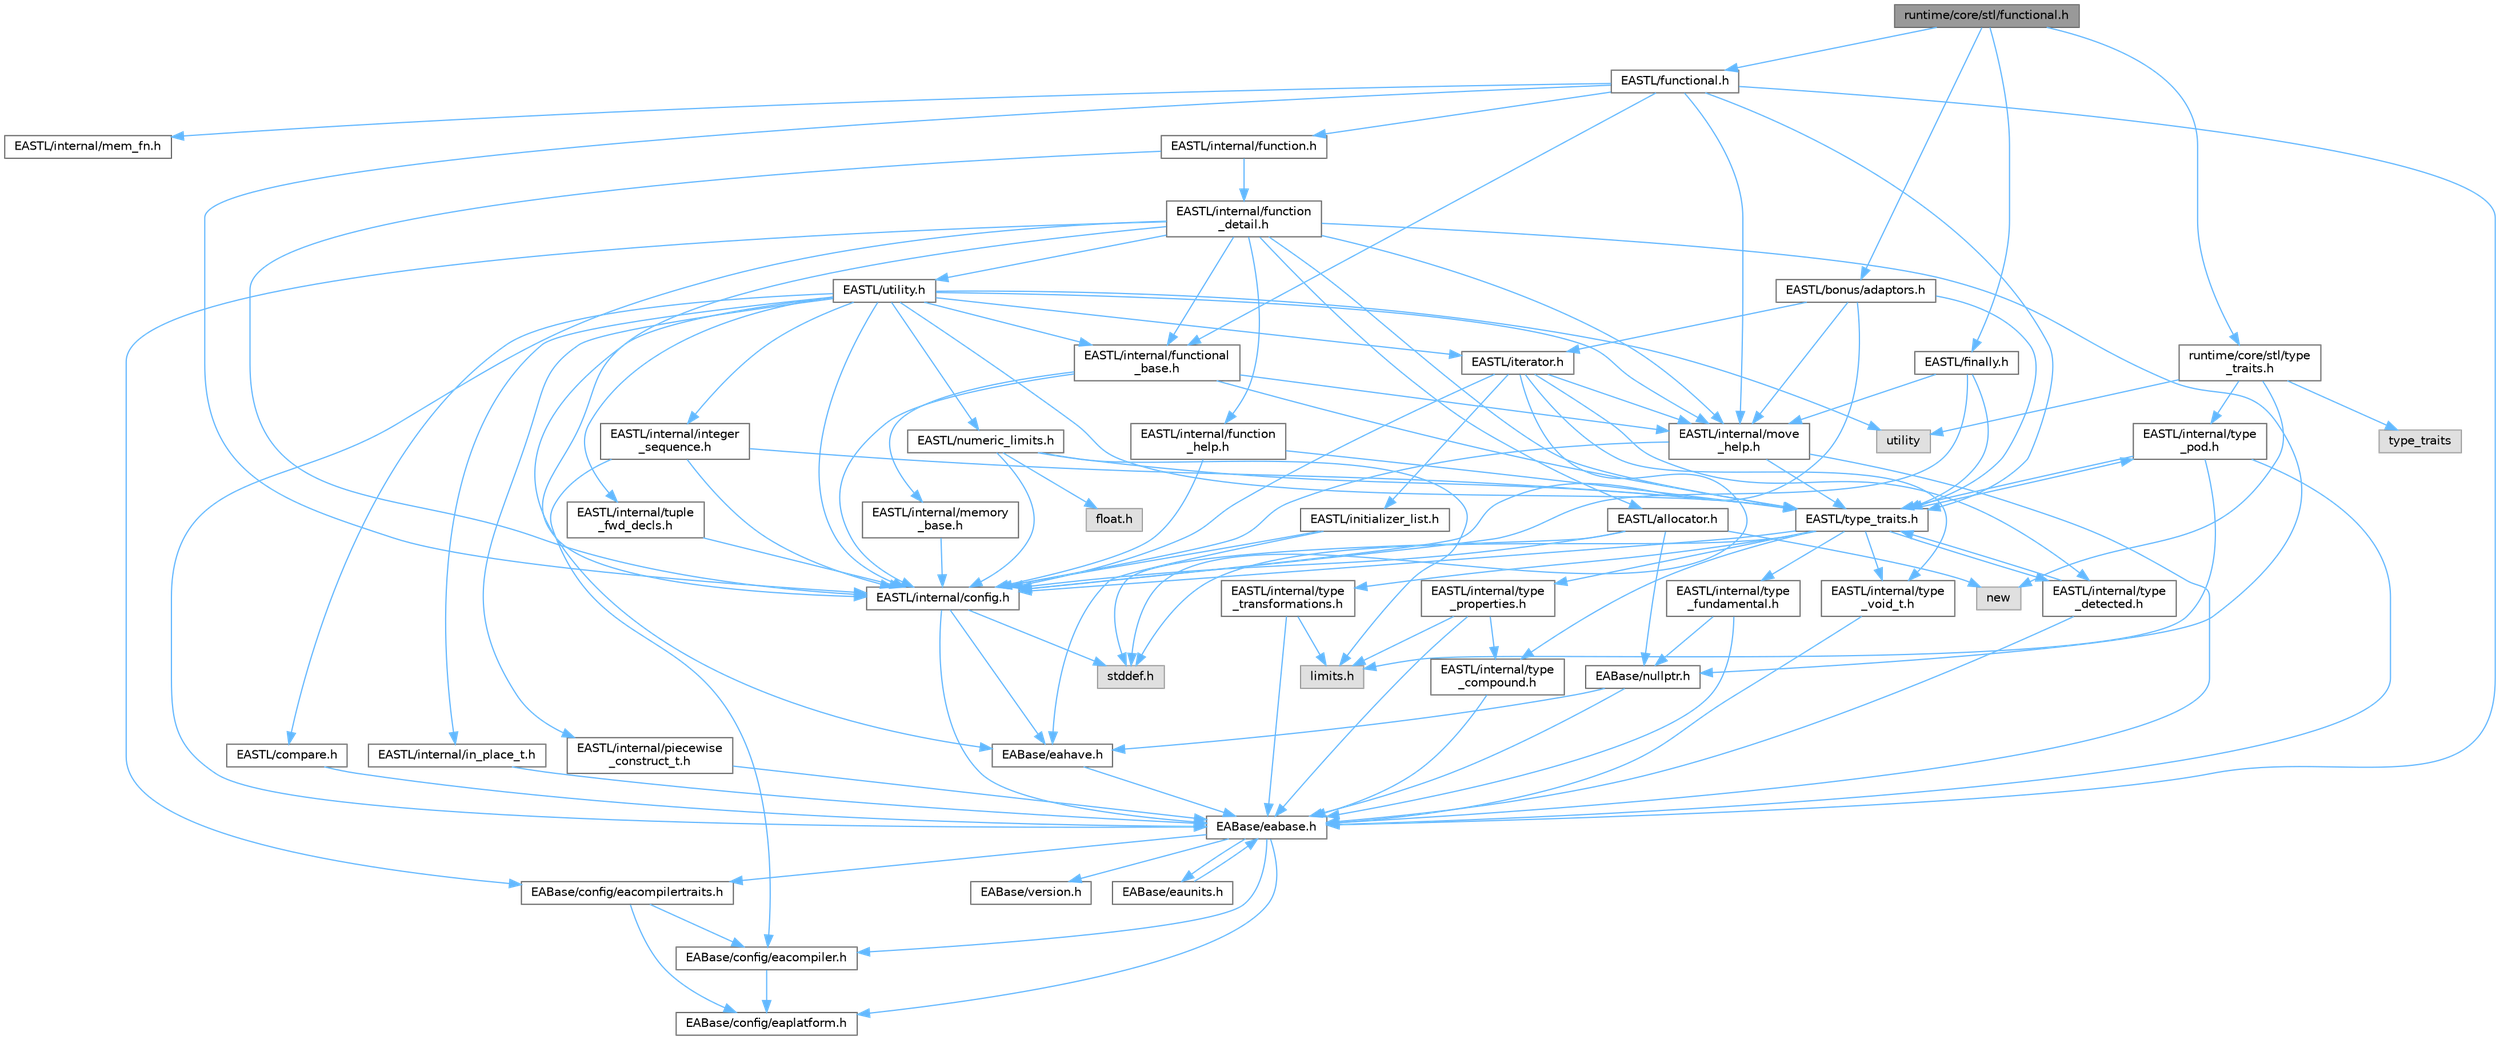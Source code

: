 digraph "runtime/core/stl/functional.h"
{
 // LATEX_PDF_SIZE
  bgcolor="transparent";
  edge [fontname=Helvetica,fontsize=10,labelfontname=Helvetica,labelfontsize=10];
  node [fontname=Helvetica,fontsize=10,shape=box,height=0.2,width=0.4];
  Node1 [id="Node000001",label="runtime/core/stl/functional.h",height=0.2,width=0.4,color="gray40", fillcolor="grey60", style="filled", fontcolor="black",tooltip=" "];
  Node1 -> Node2 [id="edge119_Node000001_Node000002",color="steelblue1",style="solid",tooltip=" "];
  Node2 [id="Node000002",label="runtime/core/stl/type\l_traits.h",height=0.2,width=0.4,color="grey40", fillcolor="white", style="filled",URL="$core_2stl_2type__traits_8h.html",tooltip=" "];
  Node2 -> Node3 [id="edge120_Node000002_Node000003",color="steelblue1",style="solid",tooltip=" "];
  Node3 [id="Node000003",label="new",height=0.2,width=0.4,color="grey60", fillcolor="#E0E0E0", style="filled",tooltip=" "];
  Node2 -> Node4 [id="edge121_Node000002_Node000004",color="steelblue1",style="solid",tooltip=" "];
  Node4 [id="Node000004",label="utility",height=0.2,width=0.4,color="grey60", fillcolor="#E0E0E0", style="filled",tooltip=" "];
  Node2 -> Node5 [id="edge122_Node000002_Node000005",color="steelblue1",style="solid",tooltip=" "];
  Node5 [id="Node000005",label="type_traits",height=0.2,width=0.4,color="grey60", fillcolor="#E0E0E0", style="filled",tooltip=" "];
  Node2 -> Node6 [id="edge123_Node000002_Node000006",color="steelblue1",style="solid",tooltip=" "];
  Node6 [id="Node000006",label="EASTL/internal/type\l_pod.h",height=0.2,width=0.4,color="grey40", fillcolor="white", style="filled",URL="$type__pod_8h.html",tooltip=" "];
  Node6 -> Node7 [id="edge124_Node000006_Node000007",color="steelblue1",style="solid",tooltip=" "];
  Node7 [id="Node000007",label="EABase/eabase.h",height=0.2,width=0.4,color="grey40", fillcolor="white", style="filled",URL="$eabase_8h.html",tooltip=" "];
  Node7 -> Node8 [id="edge125_Node000007_Node000008",color="steelblue1",style="solid",tooltip=" "];
  Node8 [id="Node000008",label="EABase/config/eacompiler.h",height=0.2,width=0.4,color="grey40", fillcolor="white", style="filled",URL="$eacompiler_8h.html",tooltip=" "];
  Node8 -> Node9 [id="edge126_Node000008_Node000009",color="steelblue1",style="solid",tooltip=" "];
  Node9 [id="Node000009",label="EABase/config/eaplatform.h",height=0.2,width=0.4,color="grey40", fillcolor="white", style="filled",URL="$eaplatform_8h.html",tooltip=" "];
  Node7 -> Node10 [id="edge127_Node000007_Node000010",color="steelblue1",style="solid",tooltip=" "];
  Node10 [id="Node000010",label="EABase/config/eacompilertraits.h",height=0.2,width=0.4,color="grey40", fillcolor="white", style="filled",URL="$eacompilertraits_8h.html",tooltip=" "];
  Node10 -> Node9 [id="edge128_Node000010_Node000009",color="steelblue1",style="solid",tooltip=" "];
  Node10 -> Node8 [id="edge129_Node000010_Node000008",color="steelblue1",style="solid",tooltip=" "];
  Node7 -> Node9 [id="edge130_Node000007_Node000009",color="steelblue1",style="solid",tooltip=" "];
  Node7 -> Node11 [id="edge131_Node000007_Node000011",color="steelblue1",style="solid",tooltip=" "];
  Node11 [id="Node000011",label="EABase/version.h",height=0.2,width=0.4,color="grey40", fillcolor="white", style="filled",URL="$_e_a_s_t_l_2packages_2_e_a_base_2include_2_common_2_e_a_base_2version_8h.html",tooltip=" "];
  Node7 -> Node12 [id="edge132_Node000007_Node000012",color="steelblue1",style="solid",tooltip=" "];
  Node12 [id="Node000012",label="EABase/eaunits.h",height=0.2,width=0.4,color="grey40", fillcolor="white", style="filled",URL="$eaunits_8h.html",tooltip=" "];
  Node12 -> Node7 [id="edge133_Node000012_Node000007",color="steelblue1",style="solid",tooltip=" "];
  Node6 -> Node13 [id="edge134_Node000006_Node000013",color="steelblue1",style="solid",tooltip=" "];
  Node13 [id="Node000013",label="limits.h",height=0.2,width=0.4,color="grey60", fillcolor="#E0E0E0", style="filled",tooltip=" "];
  Node6 -> Node14 [id="edge135_Node000006_Node000014",color="steelblue1",style="solid",tooltip=" "];
  Node14 [id="Node000014",label="EASTL/type_traits.h",height=0.2,width=0.4,color="grey40", fillcolor="white", style="filled",URL="$_e_a_s_t_l_2include_2_e_a_s_t_l_2type__traits_8h.html",tooltip=" "];
  Node14 -> Node15 [id="edge136_Node000014_Node000015",color="steelblue1",style="solid",tooltip=" "];
  Node15 [id="Node000015",label="EASTL/internal/config.h",height=0.2,width=0.4,color="grey40", fillcolor="white", style="filled",URL="$config_8h.html",tooltip=" "];
  Node15 -> Node7 [id="edge137_Node000015_Node000007",color="steelblue1",style="solid",tooltip=" "];
  Node15 -> Node16 [id="edge138_Node000015_Node000016",color="steelblue1",style="solid",tooltip=" "];
  Node16 [id="Node000016",label="EABase/eahave.h",height=0.2,width=0.4,color="grey40", fillcolor="white", style="filled",URL="$eahave_8h.html",tooltip=" "];
  Node16 -> Node7 [id="edge139_Node000016_Node000007",color="steelblue1",style="solid",tooltip=" "];
  Node15 -> Node17 [id="edge140_Node000015_Node000017",color="steelblue1",style="solid",tooltip=" "];
  Node17 [id="Node000017",label="stddef.h",height=0.2,width=0.4,color="grey60", fillcolor="#E0E0E0", style="filled",tooltip=" "];
  Node14 -> Node17 [id="edge141_Node000014_Node000017",color="steelblue1",style="solid",tooltip=" "];
  Node14 -> Node18 [id="edge142_Node000014_Node000018",color="steelblue1",style="solid",tooltip=" "];
  Node18 [id="Node000018",label="EASTL/internal/type\l_fundamental.h",height=0.2,width=0.4,color="grey40", fillcolor="white", style="filled",URL="$type__fundamental_8h.html",tooltip=" "];
  Node18 -> Node7 [id="edge143_Node000018_Node000007",color="steelblue1",style="solid",tooltip=" "];
  Node18 -> Node19 [id="edge144_Node000018_Node000019",color="steelblue1",style="solid",tooltip=" "];
  Node19 [id="Node000019",label="EABase/nullptr.h",height=0.2,width=0.4,color="grey40", fillcolor="white", style="filled",URL="$nullptr_8h.html",tooltip=" "];
  Node19 -> Node7 [id="edge145_Node000019_Node000007",color="steelblue1",style="solid",tooltip=" "];
  Node19 -> Node16 [id="edge146_Node000019_Node000016",color="steelblue1",style="solid",tooltip=" "];
  Node14 -> Node20 [id="edge147_Node000014_Node000020",color="steelblue1",style="solid",tooltip=" "];
  Node20 [id="Node000020",label="EASTL/internal/type\l_transformations.h",height=0.2,width=0.4,color="grey40", fillcolor="white", style="filled",URL="$type__transformations_8h.html",tooltip=" "];
  Node20 -> Node7 [id="edge148_Node000020_Node000007",color="steelblue1",style="solid",tooltip=" "];
  Node20 -> Node13 [id="edge149_Node000020_Node000013",color="steelblue1",style="solid",tooltip=" "];
  Node14 -> Node21 [id="edge150_Node000014_Node000021",color="steelblue1",style="solid",tooltip=" "];
  Node21 [id="Node000021",label="EASTL/internal/type\l_void_t.h",height=0.2,width=0.4,color="grey40", fillcolor="white", style="filled",URL="$type__void__t_8h.html",tooltip=" "];
  Node21 -> Node7 [id="edge151_Node000021_Node000007",color="steelblue1",style="solid",tooltip=" "];
  Node14 -> Node22 [id="edge152_Node000014_Node000022",color="steelblue1",style="solid",tooltip=" "];
  Node22 [id="Node000022",label="EASTL/internal/type\l_properties.h",height=0.2,width=0.4,color="grey40", fillcolor="white", style="filled",URL="$type__properties_8h.html",tooltip=" "];
  Node22 -> Node7 [id="edge153_Node000022_Node000007",color="steelblue1",style="solid",tooltip=" "];
  Node22 -> Node13 [id="edge154_Node000022_Node000013",color="steelblue1",style="solid",tooltip=" "];
  Node22 -> Node23 [id="edge155_Node000022_Node000023",color="steelblue1",style="solid",tooltip=" "];
  Node23 [id="Node000023",label="EASTL/internal/type\l_compound.h",height=0.2,width=0.4,color="grey40", fillcolor="white", style="filled",URL="$type__compound_8h.html",tooltip=" "];
  Node23 -> Node7 [id="edge156_Node000023_Node000007",color="steelblue1",style="solid",tooltip=" "];
  Node14 -> Node23 [id="edge157_Node000014_Node000023",color="steelblue1",style="solid",tooltip=" "];
  Node14 -> Node6 [id="edge158_Node000014_Node000006",color="steelblue1",style="solid",tooltip=" "];
  Node14 -> Node24 [id="edge159_Node000014_Node000024",color="steelblue1",style="solid",tooltip=" "];
  Node24 [id="Node000024",label="EASTL/internal/type\l_detected.h",height=0.2,width=0.4,color="grey40", fillcolor="white", style="filled",URL="$type__detected_8h.html",tooltip=" "];
  Node24 -> Node7 [id="edge160_Node000024_Node000007",color="steelblue1",style="solid",tooltip=" "];
  Node24 -> Node14 [id="edge161_Node000024_Node000014",color="steelblue1",style="solid",tooltip=" "];
  Node1 -> Node25 [id="edge162_Node000001_Node000025",color="steelblue1",style="solid",tooltip=" "];
  Node25 [id="Node000025",label="EASTL/finally.h",height=0.2,width=0.4,color="grey40", fillcolor="white", style="filled",URL="$finally_8h.html",tooltip=" "];
  Node25 -> Node15 [id="edge163_Node000025_Node000015",color="steelblue1",style="solid",tooltip=" "];
  Node25 -> Node26 [id="edge164_Node000025_Node000026",color="steelblue1",style="solid",tooltip=" "];
  Node26 [id="Node000026",label="EASTL/internal/move\l_help.h",height=0.2,width=0.4,color="grey40", fillcolor="white", style="filled",URL="$move__help_8h.html",tooltip=" "];
  Node26 -> Node7 [id="edge165_Node000026_Node000007",color="steelblue1",style="solid",tooltip=" "];
  Node26 -> Node15 [id="edge166_Node000026_Node000015",color="steelblue1",style="solid",tooltip=" "];
  Node26 -> Node14 [id="edge167_Node000026_Node000014",color="steelblue1",style="solid",tooltip=" "];
  Node25 -> Node14 [id="edge168_Node000025_Node000014",color="steelblue1",style="solid",tooltip=" "];
  Node1 -> Node27 [id="edge169_Node000001_Node000027",color="steelblue1",style="solid",tooltip=" "];
  Node27 [id="Node000027",label="EASTL/functional.h",height=0.2,width=0.4,color="grey40", fillcolor="white", style="filled",URL="$_e_a_s_t_l_2include_2_e_a_s_t_l_2functional_8h.html",tooltip=" "];
  Node27 -> Node7 [id="edge170_Node000027_Node000007",color="steelblue1",style="solid",tooltip=" "];
  Node27 -> Node15 [id="edge171_Node000027_Node000015",color="steelblue1",style="solid",tooltip=" "];
  Node27 -> Node26 [id="edge172_Node000027_Node000026",color="steelblue1",style="solid",tooltip=" "];
  Node27 -> Node14 [id="edge173_Node000027_Node000014",color="steelblue1",style="solid",tooltip=" "];
  Node27 -> Node28 [id="edge174_Node000027_Node000028",color="steelblue1",style="solid",tooltip=" "];
  Node28 [id="Node000028",label="EASTL/internal/functional\l_base.h",height=0.2,width=0.4,color="grey40", fillcolor="white", style="filled",URL="$functional__base_8h.html",tooltip=" "];
  Node28 -> Node15 [id="edge175_Node000028_Node000015",color="steelblue1",style="solid",tooltip=" "];
  Node28 -> Node29 [id="edge176_Node000028_Node000029",color="steelblue1",style="solid",tooltip=" "];
  Node29 [id="Node000029",label="EASTL/internal/memory\l_base.h",height=0.2,width=0.4,color="grey40", fillcolor="white", style="filled",URL="$memory__base_8h.html",tooltip=" "];
  Node29 -> Node15 [id="edge177_Node000029_Node000015",color="steelblue1",style="solid",tooltip=" "];
  Node28 -> Node26 [id="edge178_Node000028_Node000026",color="steelblue1",style="solid",tooltip=" "];
  Node28 -> Node14 [id="edge179_Node000028_Node000014",color="steelblue1",style="solid",tooltip=" "];
  Node27 -> Node30 [id="edge180_Node000027_Node000030",color="steelblue1",style="solid",tooltip=" "];
  Node30 [id="Node000030",label="EASTL/internal/mem_fn.h",height=0.2,width=0.4,color="grey40", fillcolor="white", style="filled",URL="$mem__fn_8h.html",tooltip=" "];
  Node27 -> Node31 [id="edge181_Node000027_Node000031",color="steelblue1",style="solid",tooltip=" "];
  Node31 [id="Node000031",label="EASTL/internal/function.h",height=0.2,width=0.4,color="grey40", fillcolor="white", style="filled",URL="$_e_a_s_t_l_2include_2_e_a_s_t_l_2internal_2function_8h.html",tooltip=" "];
  Node31 -> Node15 [id="edge182_Node000031_Node000015",color="steelblue1",style="solid",tooltip=" "];
  Node31 -> Node32 [id="edge183_Node000031_Node000032",color="steelblue1",style="solid",tooltip=" "];
  Node32 [id="Node000032",label="EASTL/internal/function\l_detail.h",height=0.2,width=0.4,color="grey40", fillcolor="white", style="filled",URL="$function__detail_8h.html",tooltip=" "];
  Node32 -> Node10 [id="edge184_Node000032_Node000010",color="steelblue1",style="solid",tooltip=" "];
  Node32 -> Node7 [id="edge185_Node000032_Node000007",color="steelblue1",style="solid",tooltip=" "];
  Node32 -> Node19 [id="edge186_Node000032_Node000019",color="steelblue1",style="solid",tooltip=" "];
  Node32 -> Node33 [id="edge187_Node000032_Node000033",color="steelblue1",style="solid",tooltip=" "];
  Node33 [id="Node000033",label="EASTL/allocator.h",height=0.2,width=0.4,color="grey40", fillcolor="white", style="filled",URL="$allocator_8h.html",tooltip=" "];
  Node33 -> Node15 [id="edge188_Node000033_Node000015",color="steelblue1",style="solid",tooltip=" "];
  Node33 -> Node19 [id="edge189_Node000033_Node000019",color="steelblue1",style="solid",tooltip=" "];
  Node33 -> Node17 [id="edge190_Node000033_Node000017",color="steelblue1",style="solid",tooltip=" "];
  Node33 -> Node3 [id="edge191_Node000033_Node000003",color="steelblue1",style="solid",tooltip=" "];
  Node32 -> Node15 [id="edge192_Node000032_Node000015",color="steelblue1",style="solid",tooltip=" "];
  Node32 -> Node34 [id="edge193_Node000032_Node000034",color="steelblue1",style="solid",tooltip=" "];
  Node34 [id="Node000034",label="EASTL/internal/function\l_help.h",height=0.2,width=0.4,color="grey40", fillcolor="white", style="filled",URL="$function__help_8h.html",tooltip=" "];
  Node34 -> Node15 [id="edge194_Node000034_Node000015",color="steelblue1",style="solid",tooltip=" "];
  Node34 -> Node14 [id="edge195_Node000034_Node000014",color="steelblue1",style="solid",tooltip=" "];
  Node32 -> Node28 [id="edge196_Node000032_Node000028",color="steelblue1",style="solid",tooltip=" "];
  Node32 -> Node26 [id="edge197_Node000032_Node000026",color="steelblue1",style="solid",tooltip=" "];
  Node32 -> Node14 [id="edge198_Node000032_Node000014",color="steelblue1",style="solid",tooltip=" "];
  Node32 -> Node35 [id="edge199_Node000032_Node000035",color="steelblue1",style="solid",tooltip=" "];
  Node35 [id="Node000035",label="EASTL/utility.h",height=0.2,width=0.4,color="grey40", fillcolor="white", style="filled",URL="$_e_a_s_t_l_2include_2_e_a_s_t_l_2utility_8h.html",tooltip=" "];
  Node35 -> Node15 [id="edge200_Node000035_Node000015",color="steelblue1",style="solid",tooltip=" "];
  Node35 -> Node14 [id="edge201_Node000035_Node000014",color="steelblue1",style="solid",tooltip=" "];
  Node35 -> Node36 [id="edge202_Node000035_Node000036",color="steelblue1",style="solid",tooltip=" "];
  Node36 [id="Node000036",label="EASTL/iterator.h",height=0.2,width=0.4,color="grey40", fillcolor="white", style="filled",URL="$_e_a_s_t_l_2include_2_e_a_s_t_l_2iterator_8h.html",tooltip=" "];
  Node36 -> Node15 [id="edge203_Node000036_Node000015",color="steelblue1",style="solid",tooltip=" "];
  Node36 -> Node26 [id="edge204_Node000036_Node000026",color="steelblue1",style="solid",tooltip=" "];
  Node36 -> Node24 [id="edge205_Node000036_Node000024",color="steelblue1",style="solid",tooltip=" "];
  Node36 -> Node21 [id="edge206_Node000036_Node000021",color="steelblue1",style="solid",tooltip=" "];
  Node36 -> Node37 [id="edge207_Node000036_Node000037",color="steelblue1",style="solid",tooltip=" "];
  Node37 [id="Node000037",label="EASTL/initializer_list.h",height=0.2,width=0.4,color="grey40", fillcolor="white", style="filled",URL="$initializer__list_8h.html",tooltip=" "];
  Node37 -> Node15 [id="edge208_Node000037_Node000015",color="steelblue1",style="solid",tooltip=" "];
  Node37 -> Node16 [id="edge209_Node000037_Node000016",color="steelblue1",style="solid",tooltip=" "];
  Node36 -> Node17 [id="edge210_Node000036_Node000017",color="steelblue1",style="solid",tooltip=" "];
  Node35 -> Node38 [id="edge211_Node000035_Node000038",color="steelblue1",style="solid",tooltip=" "];
  Node38 [id="Node000038",label="EASTL/numeric_limits.h",height=0.2,width=0.4,color="grey40", fillcolor="white", style="filled",URL="$numeric__limits_8h.html",tooltip=" "];
  Node38 -> Node15 [id="edge212_Node000038_Node000015",color="steelblue1",style="solid",tooltip=" "];
  Node38 -> Node14 [id="edge213_Node000038_Node000014",color="steelblue1",style="solid",tooltip=" "];
  Node38 -> Node13 [id="edge214_Node000038_Node000013",color="steelblue1",style="solid",tooltip=" "];
  Node38 -> Node39 [id="edge215_Node000038_Node000039",color="steelblue1",style="solid",tooltip=" "];
  Node39 [id="Node000039",label="float.h",height=0.2,width=0.4,color="grey60", fillcolor="#E0E0E0", style="filled",tooltip=" "];
  Node35 -> Node40 [id="edge216_Node000035_Node000040",color="steelblue1",style="solid",tooltip=" "];
  Node40 [id="Node000040",label="EASTL/compare.h",height=0.2,width=0.4,color="grey40", fillcolor="white", style="filled",URL="$compare_8h.html",tooltip=" "];
  Node40 -> Node7 [id="edge217_Node000040_Node000007",color="steelblue1",style="solid",tooltip=" "];
  Node35 -> Node28 [id="edge218_Node000035_Node000028",color="steelblue1",style="solid",tooltip=" "];
  Node35 -> Node26 [id="edge219_Node000035_Node000026",color="steelblue1",style="solid",tooltip=" "];
  Node35 -> Node16 [id="edge220_Node000035_Node000016",color="steelblue1",style="solid",tooltip=" "];
  Node35 -> Node41 [id="edge221_Node000035_Node000041",color="steelblue1",style="solid",tooltip=" "];
  Node41 [id="Node000041",label="EASTL/internal/integer\l_sequence.h",height=0.2,width=0.4,color="grey40", fillcolor="white", style="filled",URL="$integer__sequence_8h.html",tooltip=" "];
  Node41 -> Node8 [id="edge222_Node000041_Node000008",color="steelblue1",style="solid",tooltip=" "];
  Node41 -> Node15 [id="edge223_Node000041_Node000015",color="steelblue1",style="solid",tooltip=" "];
  Node41 -> Node14 [id="edge224_Node000041_Node000014",color="steelblue1",style="solid",tooltip=" "];
  Node35 -> Node42 [id="edge225_Node000035_Node000042",color="steelblue1",style="solid",tooltip=" "];
  Node42 [id="Node000042",label="EASTL/internal/tuple\l_fwd_decls.h",height=0.2,width=0.4,color="grey40", fillcolor="white", style="filled",URL="$tuple__fwd__decls_8h.html",tooltip=" "];
  Node42 -> Node15 [id="edge226_Node000042_Node000015",color="steelblue1",style="solid",tooltip=" "];
  Node35 -> Node43 [id="edge227_Node000035_Node000043",color="steelblue1",style="solid",tooltip=" "];
  Node43 [id="Node000043",label="EASTL/internal/in_place_t.h",height=0.2,width=0.4,color="grey40", fillcolor="white", style="filled",URL="$in__place__t_8h.html",tooltip=" "];
  Node43 -> Node7 [id="edge228_Node000043_Node000007",color="steelblue1",style="solid",tooltip=" "];
  Node35 -> Node44 [id="edge229_Node000035_Node000044",color="steelblue1",style="solid",tooltip=" "];
  Node44 [id="Node000044",label="EASTL/internal/piecewise\l_construct_t.h",height=0.2,width=0.4,color="grey40", fillcolor="white", style="filled",URL="$piecewise__construct__t_8h.html",tooltip=" "];
  Node44 -> Node7 [id="edge230_Node000044_Node000007",color="steelblue1",style="solid",tooltip=" "];
  Node35 -> Node4 [id="edge231_Node000035_Node000004",color="steelblue1",style="solid",tooltip=" "];
  Node1 -> Node45 [id="edge232_Node000001_Node000045",color="steelblue1",style="solid",tooltip=" "];
  Node45 [id="Node000045",label="EASTL/bonus/adaptors.h",height=0.2,width=0.4,color="grey40", fillcolor="white", style="filled",URL="$adaptors_8h.html",tooltip=" "];
  Node45 -> Node15 [id="edge233_Node000045_Node000015",color="steelblue1",style="solid",tooltip=" "];
  Node45 -> Node26 [id="edge234_Node000045_Node000026",color="steelblue1",style="solid",tooltip=" "];
  Node45 -> Node14 [id="edge235_Node000045_Node000014",color="steelblue1",style="solid",tooltip=" "];
  Node45 -> Node36 [id="edge236_Node000045_Node000036",color="steelblue1",style="solid",tooltip=" "];
}
